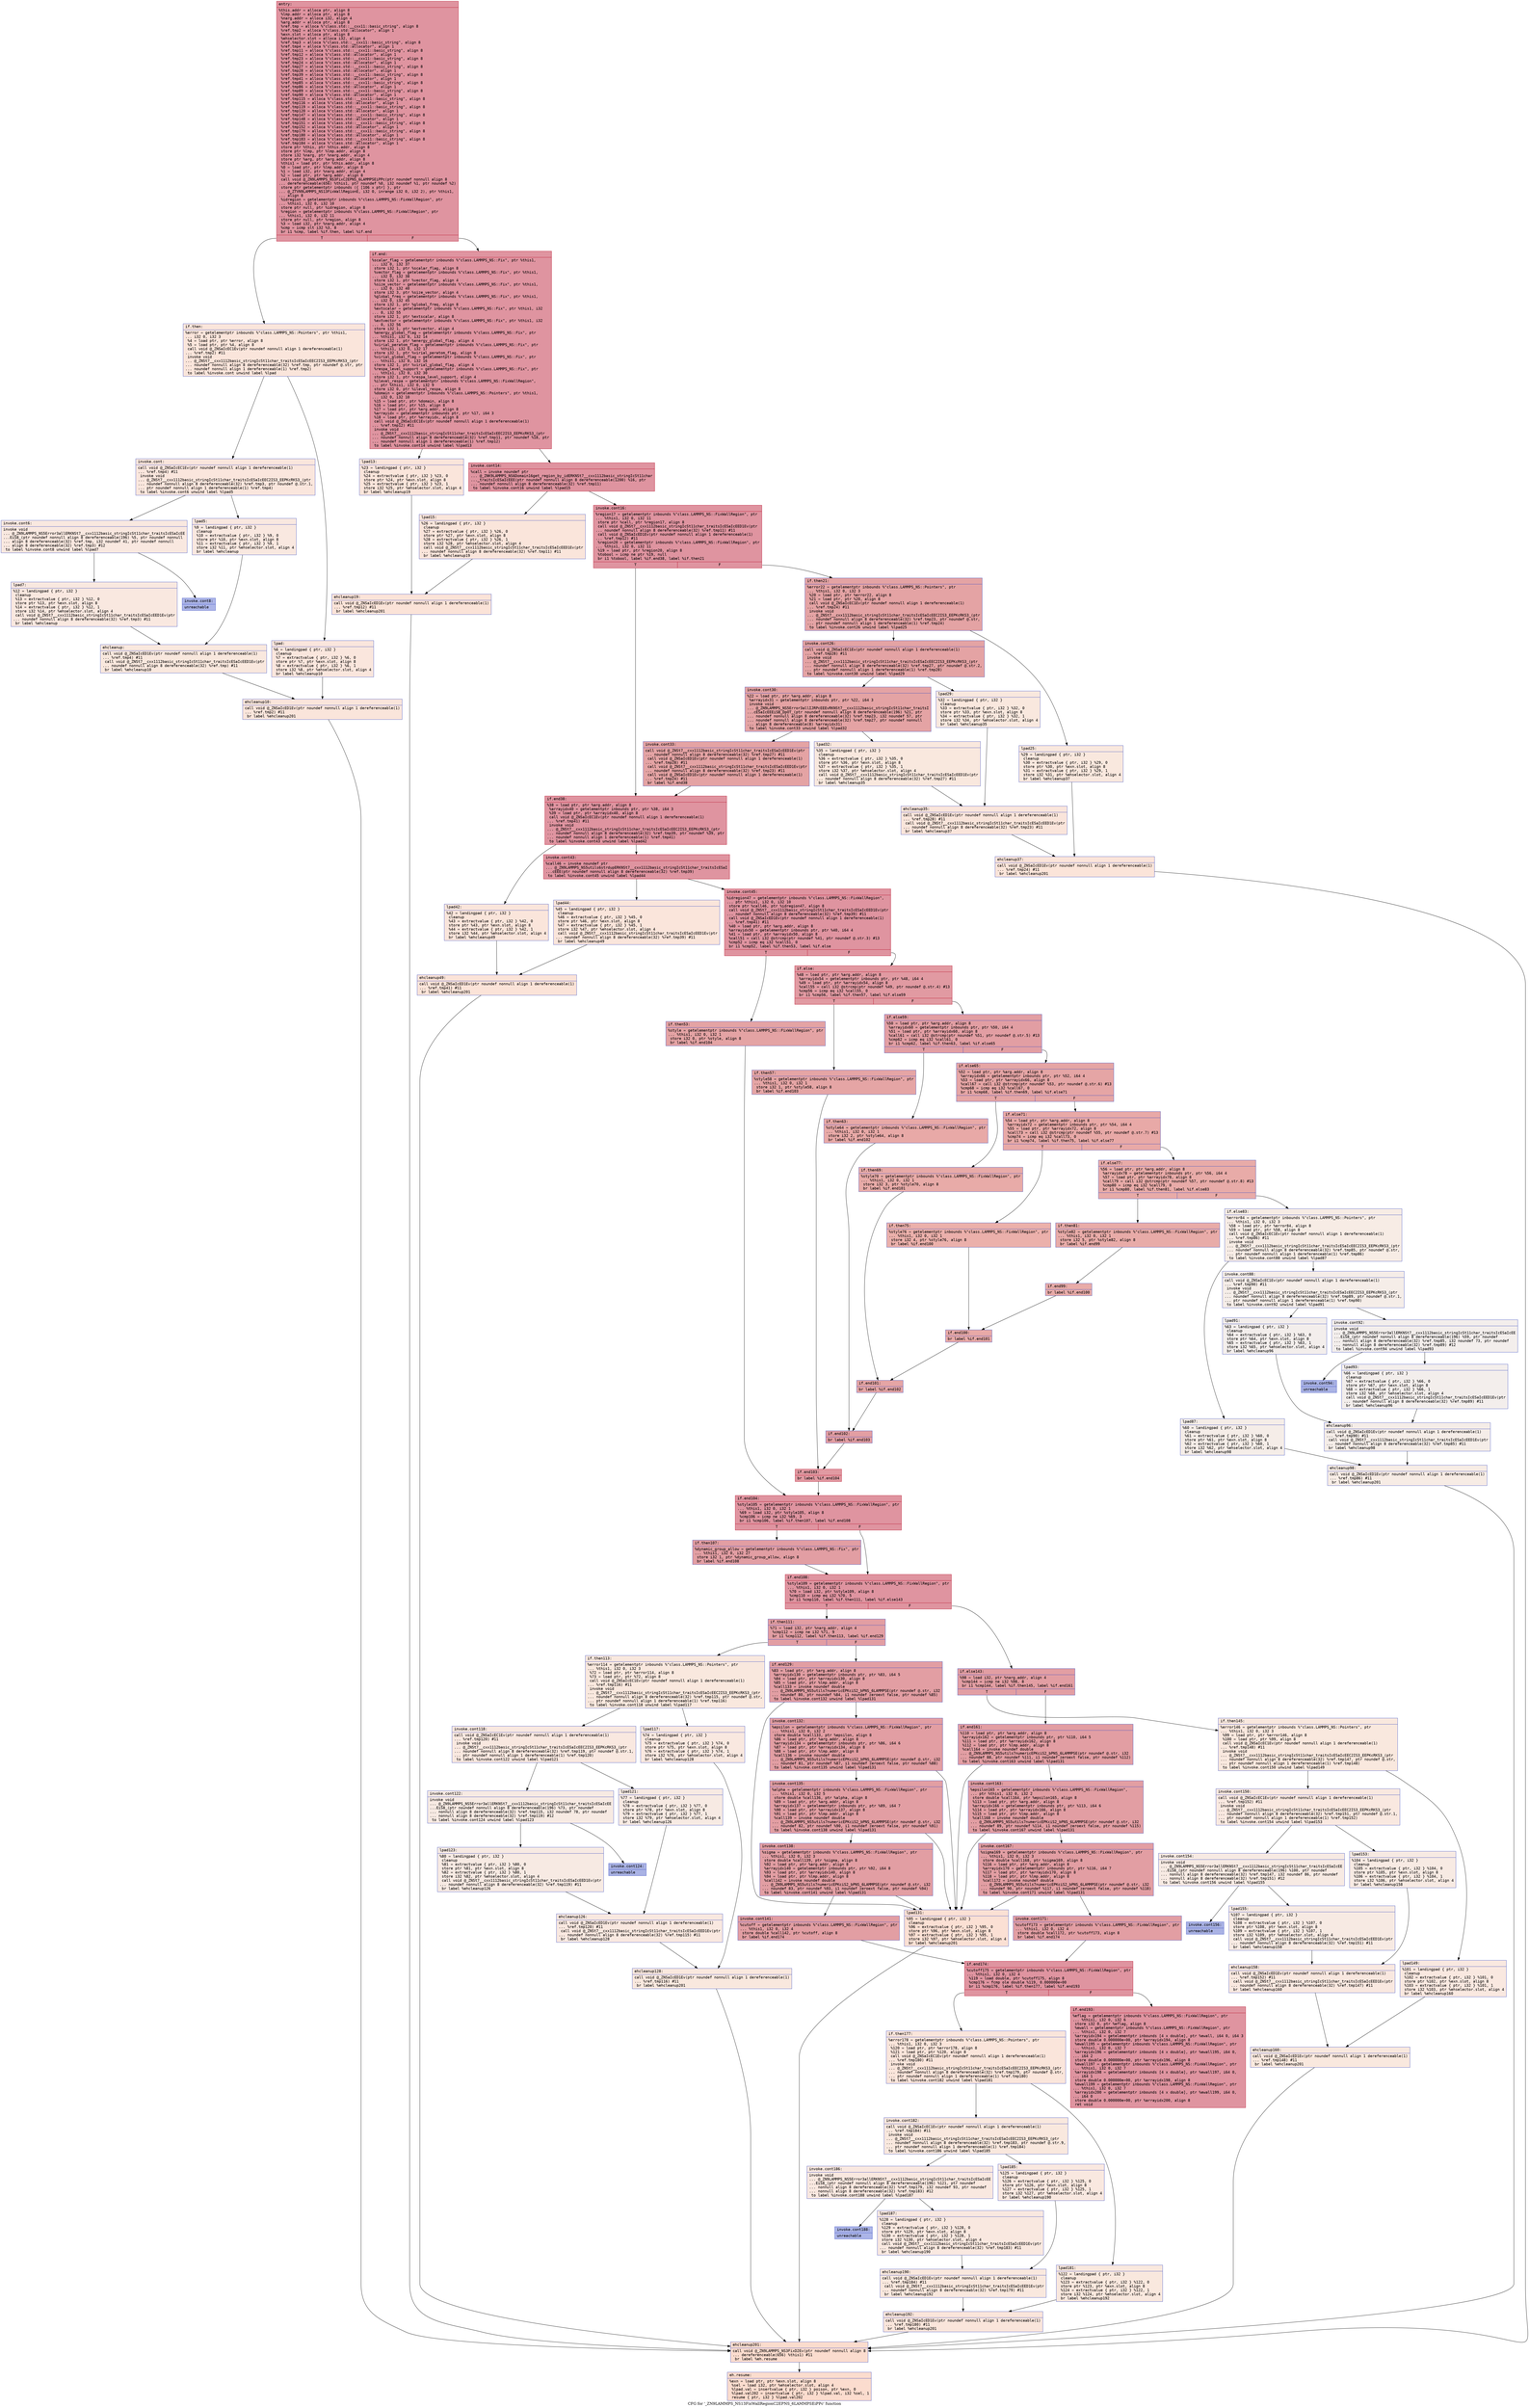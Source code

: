 digraph "CFG for '_ZN9LAMMPS_NS13FixWallRegionC2EPNS_6LAMMPSEiPPc' function" {
	label="CFG for '_ZN9LAMMPS_NS13FixWallRegionC2EPNS_6LAMMPSEiPPc' function";

	Node0x5591c76ad110 [shape=record,color="#b70d28ff", style=filled, fillcolor="#b70d2870" fontname="Courier",label="{entry:\l|  %this.addr = alloca ptr, align 8\l  %lmp.addr = alloca ptr, align 8\l  %narg.addr = alloca i32, align 4\l  %arg.addr = alloca ptr, align 8\l  %ref.tmp = alloca %\"class.std::__cxx11::basic_string\", align 8\l  %ref.tmp2 = alloca %\"class.std::allocator\", align 1\l  %exn.slot = alloca ptr, align 8\l  %ehselector.slot = alloca i32, align 4\l  %ref.tmp3 = alloca %\"class.std::__cxx11::basic_string\", align 8\l  %ref.tmp4 = alloca %\"class.std::allocator\", align 1\l  %ref.tmp11 = alloca %\"class.std::__cxx11::basic_string\", align 8\l  %ref.tmp12 = alloca %\"class.std::allocator\", align 1\l  %ref.tmp23 = alloca %\"class.std::__cxx11::basic_string\", align 8\l  %ref.tmp24 = alloca %\"class.std::allocator\", align 1\l  %ref.tmp27 = alloca %\"class.std::__cxx11::basic_string\", align 8\l  %ref.tmp28 = alloca %\"class.std::allocator\", align 1\l  %ref.tmp39 = alloca %\"class.std::__cxx11::basic_string\", align 8\l  %ref.tmp41 = alloca %\"class.std::allocator\", align 1\l  %ref.tmp85 = alloca %\"class.std::__cxx11::basic_string\", align 8\l  %ref.tmp86 = alloca %\"class.std::allocator\", align 1\l  %ref.tmp89 = alloca %\"class.std::__cxx11::basic_string\", align 8\l  %ref.tmp90 = alloca %\"class.std::allocator\", align 1\l  %ref.tmp115 = alloca %\"class.std::__cxx11::basic_string\", align 8\l  %ref.tmp116 = alloca %\"class.std::allocator\", align 1\l  %ref.tmp119 = alloca %\"class.std::__cxx11::basic_string\", align 8\l  %ref.tmp120 = alloca %\"class.std::allocator\", align 1\l  %ref.tmp147 = alloca %\"class.std::__cxx11::basic_string\", align 8\l  %ref.tmp148 = alloca %\"class.std::allocator\", align 1\l  %ref.tmp151 = alloca %\"class.std::__cxx11::basic_string\", align 8\l  %ref.tmp152 = alloca %\"class.std::allocator\", align 1\l  %ref.tmp179 = alloca %\"class.std::__cxx11::basic_string\", align 8\l  %ref.tmp180 = alloca %\"class.std::allocator\", align 1\l  %ref.tmp183 = alloca %\"class.std::__cxx11::basic_string\", align 8\l  %ref.tmp184 = alloca %\"class.std::allocator\", align 1\l  store ptr %this, ptr %this.addr, align 8\l  store ptr %lmp, ptr %lmp.addr, align 8\l  store i32 %narg, ptr %narg.addr, align 4\l  store ptr %arg, ptr %arg.addr, align 8\l  %this1 = load ptr, ptr %this.addr, align 8\l  %0 = load ptr, ptr %lmp.addr, align 8\l  %1 = load i32, ptr %narg.addr, align 4\l  %2 = load ptr, ptr %arg.addr, align 8\l  call void @_ZN9LAMMPS_NS3FixC2EPNS_6LAMMPSEiPPc(ptr noundef nonnull align 8\l... dereferenceable(656) %this1, ptr noundef %0, i32 noundef %1, ptr noundef %2)\l  store ptr getelementptr inbounds (\{ [106 x ptr] \}, ptr\l... @_ZTVN9LAMMPS_NS13FixWallRegionE, i32 0, inrange i32 0, i32 2), ptr %this1,\l... align 8\l  %idregion = getelementptr inbounds %\"class.LAMMPS_NS::FixWallRegion\", ptr\l... %this1, i32 0, i32 10\l  store ptr null, ptr %idregion, align 8\l  %region = getelementptr inbounds %\"class.LAMMPS_NS::FixWallRegion\", ptr\l... %this1, i32 0, i32 11\l  store ptr null, ptr %region, align 8\l  %3 = load i32, ptr %narg.addr, align 4\l  %cmp = icmp slt i32 %3, 8\l  br i1 %cmp, label %if.then, label %if.end\l|{<s0>T|<s1>F}}"];
	Node0x5591c76ad110:s0 -> Node0x5591c76b08d0[tooltip="entry -> if.then\nProbability 0.00%" ];
	Node0x5591c76ad110:s1 -> Node0x5591c76b09a0[tooltip="entry -> if.end\nProbability 100.00%" ];
	Node0x5591c76b08d0 [shape=record,color="#3d50c3ff", style=filled, fillcolor="#f4c5ad70" fontname="Courier",label="{if.then:\l|  %error = getelementptr inbounds %\"class.LAMMPS_NS::Pointers\", ptr %this1,\l... i32 0, i32 3\l  %4 = load ptr, ptr %error, align 8\l  %5 = load ptr, ptr %4, align 8\l  call void @_ZNSaIcEC1Ev(ptr noundef nonnull align 1 dereferenceable(1)\l... %ref.tmp2) #11\l  invoke void\l... @_ZNSt7__cxx1112basic_stringIcSt11char_traitsIcESaIcEEC2IS3_EEPKcRKS3_(ptr\l... noundef nonnull align 8 dereferenceable(32) %ref.tmp, ptr noundef @.str, ptr\l... noundef nonnull align 1 dereferenceable(1) %ref.tmp2)\l          to label %invoke.cont unwind label %lpad\l}"];
	Node0x5591c76b08d0 -> Node0x5591c76b0ff0[tooltip="if.then -> invoke.cont\nProbability 50.00%" ];
	Node0x5591c76b08d0 -> Node0x5591c76b10d0[tooltip="if.then -> lpad\nProbability 50.00%" ];
	Node0x5591c76b0ff0 [shape=record,color="#3d50c3ff", style=filled, fillcolor="#f3c7b170" fontname="Courier",label="{invoke.cont:\l|  call void @_ZNSaIcEC1Ev(ptr noundef nonnull align 1 dereferenceable(1)\l... %ref.tmp4) #11\l  invoke void\l... @_ZNSt7__cxx1112basic_stringIcSt11char_traitsIcESaIcEEC2IS3_EEPKcRKS3_(ptr\l... noundef nonnull align 8 dereferenceable(32) %ref.tmp3, ptr noundef @.str.1,\l... ptr noundef nonnull align 1 dereferenceable(1) %ref.tmp4)\l          to label %invoke.cont6 unwind label %lpad5\l}"];
	Node0x5591c76b0ff0 -> Node0x5591c76b1460[tooltip="invoke.cont -> invoke.cont6\nProbability 50.00%" ];
	Node0x5591c76b0ff0 -> Node0x5591c76b1ad0[tooltip="invoke.cont -> lpad5\nProbability 50.00%" ];
	Node0x5591c76b1460 [shape=record,color="#3d50c3ff", style=filled, fillcolor="#f1ccb870" fontname="Courier",label="{invoke.cont6:\l|  invoke void\l... @_ZN9LAMMPS_NS5Error3allERKNSt7__cxx1112basic_stringIcSt11char_traitsIcESaIcEE\l...EiS8_(ptr noundef nonnull align 8 dereferenceable(196) %5, ptr noundef nonnull\l... align 8 dereferenceable(32) %ref.tmp, i32 noundef 41, ptr noundef nonnull\l... align 8 dereferenceable(32) %ref.tmp3) #12\l          to label %invoke.cont8 unwind label %lpad7\l}"];
	Node0x5591c76b1460 -> Node0x5591c76b1410[tooltip="invoke.cont6 -> invoke.cont8\nProbability 0.00%" ];
	Node0x5591c76b1460 -> Node0x5591c76b1d30[tooltip="invoke.cont6 -> lpad7\nProbability 100.00%" ];
	Node0x5591c76b1410 [shape=record,color="#3d50c3ff", style=filled, fillcolor="#4358cb70" fontname="Courier",label="{invoke.cont8:\l|  unreachable\l}"];
	Node0x5591c76b10d0 [shape=record,color="#3d50c3ff", style=filled, fillcolor="#f3c7b170" fontname="Courier",label="{lpad:\l|  %6 = landingpad \{ ptr, i32 \}\l          cleanup\l  %7 = extractvalue \{ ptr, i32 \} %6, 0\l  store ptr %7, ptr %exn.slot, align 8\l  %8 = extractvalue \{ ptr, i32 \} %6, 1\l  store i32 %8, ptr %ehselector.slot, align 4\l  br label %ehcleanup10\l}"];
	Node0x5591c76b10d0 -> Node0x5591c76b23d0[tooltip="lpad -> ehcleanup10\nProbability 100.00%" ];
	Node0x5591c76b1ad0 [shape=record,color="#3d50c3ff", style=filled, fillcolor="#f1ccb870" fontname="Courier",label="{lpad5:\l|  %9 = landingpad \{ ptr, i32 \}\l          cleanup\l  %10 = extractvalue \{ ptr, i32 \} %9, 0\l  store ptr %10, ptr %exn.slot, align 8\l  %11 = extractvalue \{ ptr, i32 \} %9, 1\l  store i32 %11, ptr %ehselector.slot, align 4\l  br label %ehcleanup\l}"];
	Node0x5591c76b1ad0 -> Node0x5591c76b2720[tooltip="lpad5 -> ehcleanup\nProbability 100.00%" ];
	Node0x5591c76b1d30 [shape=record,color="#3d50c3ff", style=filled, fillcolor="#f1ccb870" fontname="Courier",label="{lpad7:\l|  %12 = landingpad \{ ptr, i32 \}\l          cleanup\l  %13 = extractvalue \{ ptr, i32 \} %12, 0\l  store ptr %13, ptr %exn.slot, align 8\l  %14 = extractvalue \{ ptr, i32 \} %12, 1\l  store i32 %14, ptr %ehselector.slot, align 4\l  call void @_ZNSt7__cxx1112basic_stringIcSt11char_traitsIcESaIcEED1Ev(ptr\l... noundef nonnull align 8 dereferenceable(32) %ref.tmp3) #11\l  br label %ehcleanup\l}"];
	Node0x5591c76b1d30 -> Node0x5591c76b2720[tooltip="lpad7 -> ehcleanup\nProbability 100.00%" ];
	Node0x5591c76b2720 [shape=record,color="#3d50c3ff", style=filled, fillcolor="#f2cab570" fontname="Courier",label="{ehcleanup:\l|  call void @_ZNSaIcED1Ev(ptr noundef nonnull align 1 dereferenceable(1)\l... %ref.tmp4) #11\l  call void @_ZNSt7__cxx1112basic_stringIcSt11char_traitsIcESaIcEED1Ev(ptr\l... noundef nonnull align 8 dereferenceable(32) %ref.tmp) #11\l  br label %ehcleanup10\l}"];
	Node0x5591c76b2720 -> Node0x5591c76b23d0[tooltip="ehcleanup -> ehcleanup10\nProbability 100.00%" ];
	Node0x5591c76b23d0 [shape=record,color="#3d50c3ff", style=filled, fillcolor="#f4c5ad70" fontname="Courier",label="{ehcleanup10:\l|  call void @_ZNSaIcED1Ev(ptr noundef nonnull align 1 dereferenceable(1)\l... %ref.tmp2) #11\l  br label %ehcleanup201\l}"];
	Node0x5591c76b23d0 -> Node0x5591c76b3180[tooltip="ehcleanup10 -> ehcleanup201\nProbability 100.00%" ];
	Node0x5591c76b09a0 [shape=record,color="#b70d28ff", style=filled, fillcolor="#b70d2870" fontname="Courier",label="{if.end:\l|  %scalar_flag = getelementptr inbounds %\"class.LAMMPS_NS::Fix\", ptr %this1,\l... i32 0, i32 37\l  store i32 1, ptr %scalar_flag, align 8\l  %vector_flag = getelementptr inbounds %\"class.LAMMPS_NS::Fix\", ptr %this1,\l... i32 0, i32 38\l  store i32 1, ptr %vector_flag, align 4\l  %size_vector = getelementptr inbounds %\"class.LAMMPS_NS::Fix\", ptr %this1,\l... i32 0, i32 40\l  store i32 3, ptr %size_vector, align 4\l  %global_freq = getelementptr inbounds %\"class.LAMMPS_NS::Fix\", ptr %this1,\l... i32 0, i32 45\l  store i32 1, ptr %global_freq, align 8\l  %extscalar = getelementptr inbounds %\"class.LAMMPS_NS::Fix\", ptr %this1, i32\l... 0, i32 55\l  store i32 1, ptr %extscalar, align 8\l  %extvector = getelementptr inbounds %\"class.LAMMPS_NS::Fix\", ptr %this1, i32\l... 0, i32 56\l  store i32 1, ptr %extvector, align 4\l  %energy_global_flag = getelementptr inbounds %\"class.LAMMPS_NS::Fix\", ptr\l... %this1, i32 0, i32 14\l  store i32 1, ptr %energy_global_flag, align 4\l  %virial_peratom_flag = getelementptr inbounds %\"class.LAMMPS_NS::Fix\", ptr\l... %this1, i32 0, i32 17\l  store i32 1, ptr %virial_peratom_flag, align 8\l  %virial_global_flag = getelementptr inbounds %\"class.LAMMPS_NS::Fix\", ptr\l... %this1, i32 0, i32 16\l  store i32 1, ptr %virial_global_flag, align 4\l  %respa_level_support = getelementptr inbounds %\"class.LAMMPS_NS::Fix\", ptr\l... %this1, i32 0, i32 30\l  store i32 1, ptr %respa_level_support, align 4\l  %ilevel_respa = getelementptr inbounds %\"class.LAMMPS_NS::FixWallRegion\",\l... ptr %this1, i32 0, i32 9\l  store i32 0, ptr %ilevel_respa, align 8\l  %domain = getelementptr inbounds %\"class.LAMMPS_NS::Pointers\", ptr %this1,\l... i32 0, i32 10\l  %15 = load ptr, ptr %domain, align 8\l  %16 = load ptr, ptr %15, align 8\l  %17 = load ptr, ptr %arg.addr, align 8\l  %arrayidx = getelementptr inbounds ptr, ptr %17, i64 3\l  %18 = load ptr, ptr %arrayidx, align 8\l  call void @_ZNSaIcEC1Ev(ptr noundef nonnull align 1 dereferenceable(1)\l... %ref.tmp12) #11\l  invoke void\l... @_ZNSt7__cxx1112basic_stringIcSt11char_traitsIcESaIcEEC2IS3_EEPKcRKS3_(ptr\l... noundef nonnull align 8 dereferenceable(32) %ref.tmp11, ptr noundef %18, ptr\l... noundef nonnull align 1 dereferenceable(1) %ref.tmp12)\l          to label %invoke.cont14 unwind label %lpad13\l}"];
	Node0x5591c76b09a0 -> Node0x5591c76ae1c0[tooltip="if.end -> invoke.cont14\nProbability 100.00%" ];
	Node0x5591c76b09a0 -> Node0x5591c76ae240[tooltip="if.end -> lpad13\nProbability 0.00%" ];
	Node0x5591c76ae1c0 [shape=record,color="#b70d28ff", style=filled, fillcolor="#b70d2870" fontname="Courier",label="{invoke.cont14:\l|  %call = invoke noundef ptr\l... @_ZNK9LAMMPS_NS6Domain16get_region_by_idERKNSt7__cxx1112basic_stringIcSt11char\l..._traitsIcESaIcEEE(ptr noundef nonnull align 8 dereferenceable(1200) %16, ptr\l... noundef nonnull align 8 dereferenceable(32) %ref.tmp11)\l          to label %invoke.cont16 unwind label %lpad15\l}"];
	Node0x5591c76ae1c0 -> Node0x5591c76ae170[tooltip="invoke.cont14 -> invoke.cont16\nProbability 100.00%" ];
	Node0x5591c76ae1c0 -> Node0x5591c76ae480[tooltip="invoke.cont14 -> lpad15\nProbability 0.00%" ];
	Node0x5591c76ae170 [shape=record,color="#b70d28ff", style=filled, fillcolor="#b70d2870" fontname="Courier",label="{invoke.cont16:\l|  %region17 = getelementptr inbounds %\"class.LAMMPS_NS::FixWallRegion\", ptr\l... %this1, i32 0, i32 11\l  store ptr %call, ptr %region17, align 8\l  call void @_ZNSt7__cxx1112basic_stringIcSt11char_traitsIcESaIcEED1Ev(ptr\l... noundef nonnull align 8 dereferenceable(32) %ref.tmp11) #11\l  call void @_ZNSaIcED1Ev(ptr noundef nonnull align 1 dereferenceable(1)\l... %ref.tmp12) #11\l  %region20 = getelementptr inbounds %\"class.LAMMPS_NS::FixWallRegion\", ptr\l... %this1, i32 0, i32 11\l  %19 = load ptr, ptr %region20, align 8\l  %tobool = icmp ne ptr %19, null\l  br i1 %tobool, label %if.end38, label %if.then21\l|{<s0>T|<s1>F}}"];
	Node0x5591c76ae170:s0 -> Node0x5591c76b5ea0[tooltip="invoke.cont16 -> if.end38\nProbability 62.50%" ];
	Node0x5591c76ae170:s1 -> Node0x5591c76b5f20[tooltip="invoke.cont16 -> if.then21\nProbability 37.50%" ];
	Node0x5591c76b5f20 [shape=record,color="#3d50c3ff", style=filled, fillcolor="#c32e3170" fontname="Courier",label="{if.then21:\l|  %error22 = getelementptr inbounds %\"class.LAMMPS_NS::Pointers\", ptr\l... %this1, i32 0, i32 3\l  %20 = load ptr, ptr %error22, align 8\l  %21 = load ptr, ptr %20, align 8\l  call void @_ZNSaIcEC1Ev(ptr noundef nonnull align 1 dereferenceable(1)\l... %ref.tmp24) #11\l  invoke void\l... @_ZNSt7__cxx1112basic_stringIcSt11char_traitsIcESaIcEEC2IS3_EEPKcRKS3_(ptr\l... noundef nonnull align 8 dereferenceable(32) %ref.tmp23, ptr noundef @.str,\l... ptr noundef nonnull align 1 dereferenceable(1) %ref.tmp24)\l          to label %invoke.cont26 unwind label %lpad25\l}"];
	Node0x5591c76b5f20 -> Node0x5591c76b6410[tooltip="if.then21 -> invoke.cont26\nProbability 100.00%" ];
	Node0x5591c76b5f20 -> Node0x5591c76b6490[tooltip="if.then21 -> lpad25\nProbability 0.00%" ];
	Node0x5591c76b6410 [shape=record,color="#3d50c3ff", style=filled, fillcolor="#c32e3170" fontname="Courier",label="{invoke.cont26:\l|  call void @_ZNSaIcEC1Ev(ptr noundef nonnull align 1 dereferenceable(1)\l... %ref.tmp28) #11\l  invoke void\l... @_ZNSt7__cxx1112basic_stringIcSt11char_traitsIcESaIcEEC2IS3_EEPKcRKS3_(ptr\l... noundef nonnull align 8 dereferenceable(32) %ref.tmp27, ptr noundef @.str.2,\l... ptr noundef nonnull align 1 dereferenceable(1) %ref.tmp28)\l          to label %invoke.cont30 unwind label %lpad29\l}"];
	Node0x5591c76b6410 -> Node0x5591c76b66f0[tooltip="invoke.cont26 -> invoke.cont30\nProbability 100.00%" ];
	Node0x5591c76b6410 -> Node0x5591c76b6740[tooltip="invoke.cont26 -> lpad29\nProbability 0.00%" ];
	Node0x5591c76b66f0 [shape=record,color="#3d50c3ff", style=filled, fillcolor="#c32e3170" fontname="Courier",label="{invoke.cont30:\l|  %22 = load ptr, ptr %arg.addr, align 8\l  %arrayidx31 = getelementptr inbounds ptr, ptr %22, i64 3\l  invoke void\l... @_ZN9LAMMPS_NS5Error3allIJRPcEEEvRKNSt7__cxx1112basic_stringIcSt11char_traitsI\l...cESaIcEEEiSB_DpOT_(ptr noundef nonnull align 8 dereferenceable(196) %21, ptr\l... noundef nonnull align 8 dereferenceable(32) %ref.tmp23, i32 noundef 57, ptr\l... noundef nonnull align 8 dereferenceable(32) %ref.tmp27, ptr noundef nonnull\l... align 8 dereferenceable(8) %arrayidx31)\l          to label %invoke.cont33 unwind label %lpad32\l}"];
	Node0x5591c76b66f0 -> Node0x5591c76b66a0[tooltip="invoke.cont30 -> invoke.cont33\nProbability 100.00%" ];
	Node0x5591c76b66f0 -> Node0x5591c76b6bb0[tooltip="invoke.cont30 -> lpad32\nProbability 0.00%" ];
	Node0x5591c76b66a0 [shape=record,color="#3d50c3ff", style=filled, fillcolor="#c32e3170" fontname="Courier",label="{invoke.cont33:\l|  call void @_ZNSt7__cxx1112basic_stringIcSt11char_traitsIcESaIcEED1Ev(ptr\l... noundef nonnull align 8 dereferenceable(32) %ref.tmp27) #11\l  call void @_ZNSaIcED1Ev(ptr noundef nonnull align 1 dereferenceable(1)\l... %ref.tmp28) #11\l  call void @_ZNSt7__cxx1112basic_stringIcSt11char_traitsIcESaIcEED1Ev(ptr\l... noundef nonnull align 8 dereferenceable(32) %ref.tmp23) #11\l  call void @_ZNSaIcED1Ev(ptr noundef nonnull align 1 dereferenceable(1)\l... %ref.tmp24) #11\l  br label %if.end38\l}"];
	Node0x5591c76b66a0 -> Node0x5591c76b5ea0[tooltip="invoke.cont33 -> if.end38\nProbability 100.00%" ];
	Node0x5591c76ae240 [shape=record,color="#3d50c3ff", style=filled, fillcolor="#f4c5ad70" fontname="Courier",label="{lpad13:\l|  %23 = landingpad \{ ptr, i32 \}\l          cleanup\l  %24 = extractvalue \{ ptr, i32 \} %23, 0\l  store ptr %24, ptr %exn.slot, align 8\l  %25 = extractvalue \{ ptr, i32 \} %23, 1\l  store i32 %25, ptr %ehselector.slot, align 4\l  br label %ehcleanup19\l}"];
	Node0x5591c76ae240 -> Node0x5591c76b7630[tooltip="lpad13 -> ehcleanup19\nProbability 100.00%" ];
	Node0x5591c76ae480 [shape=record,color="#3d50c3ff", style=filled, fillcolor="#f4c5ad70" fontname="Courier",label="{lpad15:\l|  %26 = landingpad \{ ptr, i32 \}\l          cleanup\l  %27 = extractvalue \{ ptr, i32 \} %26, 0\l  store ptr %27, ptr %exn.slot, align 8\l  %28 = extractvalue \{ ptr, i32 \} %26, 1\l  store i32 %28, ptr %ehselector.slot, align 4\l  call void @_ZNSt7__cxx1112basic_stringIcSt11char_traitsIcESaIcEED1Ev(ptr\l... noundef nonnull align 8 dereferenceable(32) %ref.tmp11) #11\l  br label %ehcleanup19\l}"];
	Node0x5591c76ae480 -> Node0x5591c76b7630[tooltip="lpad15 -> ehcleanup19\nProbability 100.00%" ];
	Node0x5591c76b7630 [shape=record,color="#3d50c3ff", style=filled, fillcolor="#f6bfa670" fontname="Courier",label="{ehcleanup19:\l|  call void @_ZNSaIcED1Ev(ptr noundef nonnull align 1 dereferenceable(1)\l... %ref.tmp12) #11\l  br label %ehcleanup201\l}"];
	Node0x5591c76b7630 -> Node0x5591c76b3180[tooltip="ehcleanup19 -> ehcleanup201\nProbability 100.00%" ];
	Node0x5591c76b6490 [shape=record,color="#3d50c3ff", style=filled, fillcolor="#f2cab570" fontname="Courier",label="{lpad25:\l|  %29 = landingpad \{ ptr, i32 \}\l          cleanup\l  %30 = extractvalue \{ ptr, i32 \} %29, 0\l  store ptr %30, ptr %exn.slot, align 8\l  %31 = extractvalue \{ ptr, i32 \} %29, 1\l  store i32 %31, ptr %ehselector.slot, align 4\l  br label %ehcleanup37\l}"];
	Node0x5591c76b6490 -> Node0x5591c76b7f20[tooltip="lpad25 -> ehcleanup37\nProbability 100.00%" ];
	Node0x5591c76b6740 [shape=record,color="#3d50c3ff", style=filled, fillcolor="#f2cab570" fontname="Courier",label="{lpad29:\l|  %32 = landingpad \{ ptr, i32 \}\l          cleanup\l  %33 = extractvalue \{ ptr, i32 \} %32, 0\l  store ptr %33, ptr %exn.slot, align 8\l  %34 = extractvalue \{ ptr, i32 \} %32, 1\l  store i32 %34, ptr %ehselector.slot, align 4\l  br label %ehcleanup35\l}"];
	Node0x5591c76b6740 -> Node0x5591c76b8290[tooltip="lpad29 -> ehcleanup35\nProbability 100.00%" ];
	Node0x5591c76b6bb0 [shape=record,color="#3d50c3ff", style=filled, fillcolor="#f2cab570" fontname="Courier",label="{lpad32:\l|  %35 = landingpad \{ ptr, i32 \}\l          cleanup\l  %36 = extractvalue \{ ptr, i32 \} %35, 0\l  store ptr %36, ptr %exn.slot, align 8\l  %37 = extractvalue \{ ptr, i32 \} %35, 1\l  store i32 %37, ptr %ehselector.slot, align 4\l  call void @_ZNSt7__cxx1112basic_stringIcSt11char_traitsIcESaIcEED1Ev(ptr\l... noundef nonnull align 8 dereferenceable(32) %ref.tmp27) #11\l  br label %ehcleanup35\l}"];
	Node0x5591c76b6bb0 -> Node0x5591c76b8290[tooltip="lpad32 -> ehcleanup35\nProbability 100.00%" ];
	Node0x5591c76b8290 [shape=record,color="#3d50c3ff", style=filled, fillcolor="#f4c5ad70" fontname="Courier",label="{ehcleanup35:\l|  call void @_ZNSaIcED1Ev(ptr noundef nonnull align 1 dereferenceable(1)\l... %ref.tmp28) #11\l  call void @_ZNSt7__cxx1112basic_stringIcSt11char_traitsIcESaIcEED1Ev(ptr\l... noundef nonnull align 8 dereferenceable(32) %ref.tmp23) #11\l  br label %ehcleanup37\l}"];
	Node0x5591c76b8290 -> Node0x5591c76b7f20[tooltip="ehcleanup35 -> ehcleanup37\nProbability 100.00%" ];
	Node0x5591c76b7f20 [shape=record,color="#3d50c3ff", style=filled, fillcolor="#f5c1a970" fontname="Courier",label="{ehcleanup37:\l|  call void @_ZNSaIcED1Ev(ptr noundef nonnull align 1 dereferenceable(1)\l... %ref.tmp24) #11\l  br label %ehcleanup201\l}"];
	Node0x5591c76b7f20 -> Node0x5591c76b3180[tooltip="ehcleanup37 -> ehcleanup201\nProbability 100.00%" ];
	Node0x5591c76b5ea0 [shape=record,color="#b70d28ff", style=filled, fillcolor="#b70d2870" fontname="Courier",label="{if.end38:\l|  %38 = load ptr, ptr %arg.addr, align 8\l  %arrayidx40 = getelementptr inbounds ptr, ptr %38, i64 3\l  %39 = load ptr, ptr %arrayidx40, align 8\l  call void @_ZNSaIcEC1Ev(ptr noundef nonnull align 1 dereferenceable(1)\l... %ref.tmp41) #11\l  invoke void\l... @_ZNSt7__cxx1112basic_stringIcSt11char_traitsIcESaIcEEC2IS3_EEPKcRKS3_(ptr\l... noundef nonnull align 8 dereferenceable(32) %ref.tmp39, ptr noundef %39, ptr\l... noundef nonnull align 1 dereferenceable(1) %ref.tmp41)\l          to label %invoke.cont43 unwind label %lpad42\l}"];
	Node0x5591c76b5ea0 -> Node0x5591c76b8f10[tooltip="if.end38 -> invoke.cont43\nProbability 100.00%" ];
	Node0x5591c76b5ea0 -> Node0x5591c76b8f90[tooltip="if.end38 -> lpad42\nProbability 0.00%" ];
	Node0x5591c76b8f10 [shape=record,color="#b70d28ff", style=filled, fillcolor="#b70d2870" fontname="Courier",label="{invoke.cont43:\l|  %call46 = invoke noundef ptr\l... @_ZN9LAMMPS_NS5utils6strdupERKNSt7__cxx1112basic_stringIcSt11char_traitsIcESaI\l...cEEE(ptr noundef nonnull align 8 dereferenceable(32) %ref.tmp39)\l          to label %invoke.cont45 unwind label %lpad44\l}"];
	Node0x5591c76b8f10 -> Node0x5591c76b8ec0[tooltip="invoke.cont43 -> invoke.cont45\nProbability 100.00%" ];
	Node0x5591c76b8f10 -> Node0x5591c76b91c0[tooltip="invoke.cont43 -> lpad44\nProbability 0.00%" ];
	Node0x5591c76b8ec0 [shape=record,color="#b70d28ff", style=filled, fillcolor="#b70d2870" fontname="Courier",label="{invoke.cont45:\l|  %idregion47 = getelementptr inbounds %\"class.LAMMPS_NS::FixWallRegion\",\l... ptr %this1, i32 0, i32 10\l  store ptr %call46, ptr %idregion47, align 8\l  call void @_ZNSt7__cxx1112basic_stringIcSt11char_traitsIcESaIcEED1Ev(ptr\l... noundef nonnull align 8 dereferenceable(32) %ref.tmp39) #11\l  call void @_ZNSaIcED1Ev(ptr noundef nonnull align 1 dereferenceable(1)\l... %ref.tmp41) #11\l  %40 = load ptr, ptr %arg.addr, align 8\l  %arrayidx50 = getelementptr inbounds ptr, ptr %40, i64 4\l  %41 = load ptr, ptr %arrayidx50, align 8\l  %call51 = call i32 @strcmp(ptr noundef %41, ptr noundef @.str.3) #13\l  %cmp52 = icmp eq i32 %call51, 0\l  br i1 %cmp52, label %if.then53, label %if.else\l|{<s0>T|<s1>F}}"];
	Node0x5591c76b8ec0:s0 -> Node0x5591c76b1790[tooltip="invoke.cont45 -> if.then53\nProbability 37.50%" ];
	Node0x5591c76b8ec0:s1 -> Node0x5591c76b1810[tooltip="invoke.cont45 -> if.else\nProbability 62.50%" ];
	Node0x5591c76b1790 [shape=record,color="#3d50c3ff", style=filled, fillcolor="#c32e3170" fontname="Courier",label="{if.then53:\l|  %style = getelementptr inbounds %\"class.LAMMPS_NS::FixWallRegion\", ptr\l... %this1, i32 0, i32 1\l  store i32 0, ptr %style, align 8\l  br label %if.end104\l}"];
	Node0x5591c76b1790 -> Node0x5591c76b1a70[tooltip="if.then53 -> if.end104\nProbability 100.00%" ];
	Node0x5591c76b8f90 [shape=record,color="#3d50c3ff", style=filled, fillcolor="#f4c5ad70" fontname="Courier",label="{lpad42:\l|  %42 = landingpad \{ ptr, i32 \}\l          cleanup\l  %43 = extractvalue \{ ptr, i32 \} %42, 0\l  store ptr %43, ptr %exn.slot, align 8\l  %44 = extractvalue \{ ptr, i32 \} %42, 1\l  store i32 %44, ptr %ehselector.slot, align 4\l  br label %ehcleanup49\l}"];
	Node0x5591c76b8f90 -> Node0x5591c76ba960[tooltip="lpad42 -> ehcleanup49\nProbability 100.00%" ];
	Node0x5591c76b91c0 [shape=record,color="#3d50c3ff", style=filled, fillcolor="#f4c5ad70" fontname="Courier",label="{lpad44:\l|  %45 = landingpad \{ ptr, i32 \}\l          cleanup\l  %46 = extractvalue \{ ptr, i32 \} %45, 0\l  store ptr %46, ptr %exn.slot, align 8\l  %47 = extractvalue \{ ptr, i32 \} %45, 1\l  store i32 %47, ptr %ehselector.slot, align 4\l  call void @_ZNSt7__cxx1112basic_stringIcSt11char_traitsIcESaIcEED1Ev(ptr\l... noundef nonnull align 8 dereferenceable(32) %ref.tmp39) #11\l  br label %ehcleanup49\l}"];
	Node0x5591c76b91c0 -> Node0x5591c76ba960[tooltip="lpad44 -> ehcleanup49\nProbability 100.00%" ];
	Node0x5591c76ba960 [shape=record,color="#3d50c3ff", style=filled, fillcolor="#f6bfa670" fontname="Courier",label="{ehcleanup49:\l|  call void @_ZNSaIcED1Ev(ptr noundef nonnull align 1 dereferenceable(1)\l... %ref.tmp41) #11\l  br label %ehcleanup201\l}"];
	Node0x5591c76ba960 -> Node0x5591c76b3180[tooltip="ehcleanup49 -> ehcleanup201\nProbability 100.00%" ];
	Node0x5591c76b1810 [shape=record,color="#b70d28ff", style=filled, fillcolor="#bb1b2c70" fontname="Courier",label="{if.else:\l|  %48 = load ptr, ptr %arg.addr, align 8\l  %arrayidx54 = getelementptr inbounds ptr, ptr %48, i64 4\l  %49 = load ptr, ptr %arrayidx54, align 8\l  %call55 = call i32 @strcmp(ptr noundef %49, ptr noundef @.str.4) #13\l  %cmp56 = icmp eq i32 %call55, 0\l  br i1 %cmp56, label %if.then57, label %if.else59\l|{<s0>T|<s1>F}}"];
	Node0x5591c76b1810:s0 -> Node0x5591c76bbbe0[tooltip="if.else -> if.then57\nProbability 37.50%" ];
	Node0x5591c76b1810:s1 -> Node0x5591c76bbc60[tooltip="if.else -> if.else59\nProbability 62.50%" ];
	Node0x5591c76bbbe0 [shape=record,color="#3d50c3ff", style=filled, fillcolor="#c5333470" fontname="Courier",label="{if.then57:\l|  %style58 = getelementptr inbounds %\"class.LAMMPS_NS::FixWallRegion\", ptr\l... %this1, i32 0, i32 1\l  store i32 1, ptr %style58, align 8\l  br label %if.end103\l}"];
	Node0x5591c76bbbe0 -> Node0x5591c76bbf10[tooltip="if.then57 -> if.end103\nProbability 100.00%" ];
	Node0x5591c76bbc60 [shape=record,color="#3d50c3ff", style=filled, fillcolor="#be242e70" fontname="Courier",label="{if.else59:\l|  %50 = load ptr, ptr %arg.addr, align 8\l  %arrayidx60 = getelementptr inbounds ptr, ptr %50, i64 4\l  %51 = load ptr, ptr %arrayidx60, align 8\l  %call61 = call i32 @strcmp(ptr noundef %51, ptr noundef @.str.5) #13\l  %cmp62 = icmp eq i32 %call61, 0\l  br i1 %cmp62, label %if.then63, label %if.else65\l|{<s0>T|<s1>F}}"];
	Node0x5591c76bbc60:s0 -> Node0x5591c76bc3d0[tooltip="if.else59 -> if.then63\nProbability 37.50%" ];
	Node0x5591c76bbc60:s1 -> Node0x5591c76bc450[tooltip="if.else59 -> if.else65\nProbability 62.50%" ];
	Node0x5591c76bc3d0 [shape=record,color="#3d50c3ff", style=filled, fillcolor="#ca3b3770" fontname="Courier",label="{if.then63:\l|  %style64 = getelementptr inbounds %\"class.LAMMPS_NS::FixWallRegion\", ptr\l... %this1, i32 0, i32 1\l  store i32 2, ptr %style64, align 8\l  br label %if.end102\l}"];
	Node0x5591c76bc3d0 -> Node0x5591c76bc760[tooltip="if.then63 -> if.end102\nProbability 100.00%" ];
	Node0x5591c76bc450 [shape=record,color="#3d50c3ff", style=filled, fillcolor="#c5333470" fontname="Courier",label="{if.else65:\l|  %52 = load ptr, ptr %arg.addr, align 8\l  %arrayidx66 = getelementptr inbounds ptr, ptr %52, i64 4\l  %53 = load ptr, ptr %arrayidx66, align 8\l  %call67 = call i32 @strcmp(ptr noundef %53, ptr noundef @.str.6) #13\l  %cmp68 = icmp eq i32 %call67, 0\l  br i1 %cmp68, label %if.then69, label %if.else71\l|{<s0>T|<s1>F}}"];
	Node0x5591c76bc450:s0 -> Node0x5591c76bcc20[tooltip="if.else65 -> if.then69\nProbability 37.50%" ];
	Node0x5591c76bc450:s1 -> Node0x5591c76bcca0[tooltip="if.else65 -> if.else71\nProbability 62.50%" ];
	Node0x5591c76bcc20 [shape=record,color="#3d50c3ff", style=filled, fillcolor="#cc403a70" fontname="Courier",label="{if.then69:\l|  %style70 = getelementptr inbounds %\"class.LAMMPS_NS::FixWallRegion\", ptr\l... %this1, i32 0, i32 1\l  store i32 3, ptr %style70, align 8\l  br label %if.end101\l}"];
	Node0x5591c76bcc20 -> Node0x5591c76bcfb0[tooltip="if.then69 -> if.end101\nProbability 100.00%" ];
	Node0x5591c76bcca0 [shape=record,color="#3d50c3ff", style=filled, fillcolor="#ca3b3770" fontname="Courier",label="{if.else71:\l|  %54 = load ptr, ptr %arg.addr, align 8\l  %arrayidx72 = getelementptr inbounds ptr, ptr %54, i64 4\l  %55 = load ptr, ptr %arrayidx72, align 8\l  %call73 = call i32 @strcmp(ptr noundef %55, ptr noundef @.str.7) #13\l  %cmp74 = icmp eq i32 %call73, 0\l  br i1 %cmp74, label %if.then75, label %if.else77\l|{<s0>T|<s1>F}}"];
	Node0x5591c76bcca0:s0 -> Node0x5591c76bd470[tooltip="if.else71 -> if.then75\nProbability 37.50%" ];
	Node0x5591c76bcca0:s1 -> Node0x5591c76bd4f0[tooltip="if.else71 -> if.else77\nProbability 62.50%" ];
	Node0x5591c76bd470 [shape=record,color="#3d50c3ff", style=filled, fillcolor="#d24b4070" fontname="Courier",label="{if.then75:\l|  %style76 = getelementptr inbounds %\"class.LAMMPS_NS::FixWallRegion\", ptr\l... %this1, i32 0, i32 1\l  store i32 4, ptr %style76, align 8\l  br label %if.end100\l}"];
	Node0x5591c76bd470 -> Node0x5591c76bd830[tooltip="if.then75 -> if.end100\nProbability 100.00%" ];
	Node0x5591c76bd4f0 [shape=record,color="#3d50c3ff", style=filled, fillcolor="#cc403a70" fontname="Courier",label="{if.else77:\l|  %56 = load ptr, ptr %arg.addr, align 8\l  %arrayidx78 = getelementptr inbounds ptr, ptr %56, i64 4\l  %57 = load ptr, ptr %arrayidx78, align 8\l  %call79 = call i32 @strcmp(ptr noundef %57, ptr noundef @.str.8) #13\l  %cmp80 = icmp eq i32 %call79, 0\l  br i1 %cmp80, label %if.then81, label %if.else83\l|{<s0>T|<s1>F}}"];
	Node0x5591c76bd4f0:s0 -> Node0x5591c76bdcf0[tooltip="if.else77 -> if.then81\nProbability 100.00%" ];
	Node0x5591c76bd4f0:s1 -> Node0x5591c76bdd70[tooltip="if.else77 -> if.else83\nProbability 0.00%" ];
	Node0x5591c76bdcf0 [shape=record,color="#3d50c3ff", style=filled, fillcolor="#cc403a70" fontname="Courier",label="{if.then81:\l|  %style82 = getelementptr inbounds %\"class.LAMMPS_NS::FixWallRegion\", ptr\l... %this1, i32 0, i32 1\l  store i32 5, ptr %style82, align 8\l  br label %if.end99\l}"];
	Node0x5591c76bdcf0 -> Node0x5591c76be0b0[tooltip="if.then81 -> if.end99\nProbability 100.00%" ];
	Node0x5591c76bdd70 [shape=record,color="#3d50c3ff", style=filled, fillcolor="#ecd3c570" fontname="Courier",label="{if.else83:\l|  %error84 = getelementptr inbounds %\"class.LAMMPS_NS::Pointers\", ptr\l... %this1, i32 0, i32 3\l  %58 = load ptr, ptr %error84, align 8\l  %59 = load ptr, ptr %58, align 8\l  call void @_ZNSaIcEC1Ev(ptr noundef nonnull align 1 dereferenceable(1)\l... %ref.tmp86) #11\l  invoke void\l... @_ZNSt7__cxx1112basic_stringIcSt11char_traitsIcESaIcEEC2IS3_EEPKcRKS3_(ptr\l... noundef nonnull align 8 dereferenceable(32) %ref.tmp85, ptr noundef @.str,\l... ptr noundef nonnull align 1 dereferenceable(1) %ref.tmp86)\l          to label %invoke.cont88 unwind label %lpad87\l}"];
	Node0x5591c76bdd70 -> Node0x5591c76be500[tooltip="if.else83 -> invoke.cont88\nProbability 50.00%" ];
	Node0x5591c76bdd70 -> Node0x5591c76be580[tooltip="if.else83 -> lpad87\nProbability 50.00%" ];
	Node0x5591c76be500 [shape=record,color="#3d50c3ff", style=filled, fillcolor="#e8d6cc70" fontname="Courier",label="{invoke.cont88:\l|  call void @_ZNSaIcEC1Ev(ptr noundef nonnull align 1 dereferenceable(1)\l... %ref.tmp90) #11\l  invoke void\l... @_ZNSt7__cxx1112basic_stringIcSt11char_traitsIcESaIcEEC2IS3_EEPKcRKS3_(ptr\l... noundef nonnull align 8 dereferenceable(32) %ref.tmp89, ptr noundef @.str.1,\l... ptr noundef nonnull align 1 dereferenceable(1) %ref.tmp90)\l          to label %invoke.cont92 unwind label %lpad91\l}"];
	Node0x5591c76be500 -> Node0x5591c76be900[tooltip="invoke.cont88 -> invoke.cont92\nProbability 50.00%" ];
	Node0x5591c76be500 -> Node0x5591c76be950[tooltip="invoke.cont88 -> lpad91\nProbability 50.00%" ];
	Node0x5591c76be900 [shape=record,color="#3d50c3ff", style=filled, fillcolor="#e3d9d370" fontname="Courier",label="{invoke.cont92:\l|  invoke void\l... @_ZN9LAMMPS_NS5Error3allERKNSt7__cxx1112basic_stringIcSt11char_traitsIcESaIcEE\l...EiS8_(ptr noundef nonnull align 8 dereferenceable(196) %59, ptr noundef\l... nonnull align 8 dereferenceable(32) %ref.tmp85, i32 noundef 73, ptr noundef\l... nonnull align 8 dereferenceable(32) %ref.tmp89) #12\l          to label %invoke.cont94 unwind label %lpad93\l}"];
	Node0x5591c76be900 -> Node0x5591c76be8b0[tooltip="invoke.cont92 -> invoke.cont94\nProbability 0.00%" ];
	Node0x5591c76be900 -> Node0x5591c76bec70[tooltip="invoke.cont92 -> lpad93\nProbability 100.00%" ];
	Node0x5591c76be8b0 [shape=record,color="#3d50c3ff", style=filled, fillcolor="#3d50c370" fontname="Courier",label="{invoke.cont94:\l|  unreachable\l}"];
	Node0x5591c76be580 [shape=record,color="#3d50c3ff", style=filled, fillcolor="#e8d6cc70" fontname="Courier",label="{lpad87:\l|  %60 = landingpad \{ ptr, i32 \}\l          cleanup\l  %61 = extractvalue \{ ptr, i32 \} %60, 0\l  store ptr %61, ptr %exn.slot, align 8\l  %62 = extractvalue \{ ptr, i32 \} %60, 1\l  store i32 %62, ptr %ehselector.slot, align 4\l  br label %ehcleanup98\l}"];
	Node0x5591c76be580 -> Node0x5591c76bf230[tooltip="lpad87 -> ehcleanup98\nProbability 100.00%" ];
	Node0x5591c76be950 [shape=record,color="#3d50c3ff", style=filled, fillcolor="#e3d9d370" fontname="Courier",label="{lpad91:\l|  %63 = landingpad \{ ptr, i32 \}\l          cleanup\l  %64 = extractvalue \{ ptr, i32 \} %63, 0\l  store ptr %64, ptr %exn.slot, align 8\l  %65 = extractvalue \{ ptr, i32 \} %63, 1\l  store i32 %65, ptr %ehselector.slot, align 4\l  br label %ehcleanup96\l}"];
	Node0x5591c76be950 -> Node0x5591c76bf580[tooltip="lpad91 -> ehcleanup96\nProbability 100.00%" ];
	Node0x5591c76bec70 [shape=record,color="#3d50c3ff", style=filled, fillcolor="#e3d9d370" fontname="Courier",label="{lpad93:\l|  %66 = landingpad \{ ptr, i32 \}\l          cleanup\l  %67 = extractvalue \{ ptr, i32 \} %66, 0\l  store ptr %67, ptr %exn.slot, align 8\l  %68 = extractvalue \{ ptr, i32 \} %66, 1\l  store i32 %68, ptr %ehselector.slot, align 4\l  call void @_ZNSt7__cxx1112basic_stringIcSt11char_traitsIcESaIcEED1Ev(ptr\l... noundef nonnull align 8 dereferenceable(32) %ref.tmp89) #11\l  br label %ehcleanup96\l}"];
	Node0x5591c76bec70 -> Node0x5591c76bf580[tooltip="lpad93 -> ehcleanup96\nProbability 100.00%" ];
	Node0x5591c76bf580 [shape=record,color="#3d50c3ff", style=filled, fillcolor="#e8d6cc70" fontname="Courier",label="{ehcleanup96:\l|  call void @_ZNSaIcED1Ev(ptr noundef nonnull align 1 dereferenceable(1)\l... %ref.tmp90) #11\l  call void @_ZNSt7__cxx1112basic_stringIcSt11char_traitsIcESaIcEED1Ev(ptr\l... noundef nonnull align 8 dereferenceable(32) %ref.tmp85) #11\l  br label %ehcleanup98\l}"];
	Node0x5591c76bf580 -> Node0x5591c76bf230[tooltip="ehcleanup96 -> ehcleanup98\nProbability 100.00%" ];
	Node0x5591c76bf230 [shape=record,color="#3d50c3ff", style=filled, fillcolor="#ecd3c570" fontname="Courier",label="{ehcleanup98:\l|  call void @_ZNSaIcED1Ev(ptr noundef nonnull align 1 dereferenceable(1)\l... %ref.tmp86) #11\l  br label %ehcleanup201\l}"];
	Node0x5591c76bf230 -> Node0x5591c76b3180[tooltip="ehcleanup98 -> ehcleanup201\nProbability 100.00%" ];
	Node0x5591c76be0b0 [shape=record,color="#3d50c3ff", style=filled, fillcolor="#cc403a70" fontname="Courier",label="{if.end99:\l|  br label %if.end100\l}"];
	Node0x5591c76be0b0 -> Node0x5591c76bd830[tooltip="if.end99 -> if.end100\nProbability 100.00%" ];
	Node0x5591c76bd830 [shape=record,color="#3d50c3ff", style=filled, fillcolor="#ca3b3770" fontname="Courier",label="{if.end100:\l|  br label %if.end101\l}"];
	Node0x5591c76bd830 -> Node0x5591c76bcfb0[tooltip="if.end100 -> if.end101\nProbability 100.00%" ];
	Node0x5591c76bcfb0 [shape=record,color="#3d50c3ff", style=filled, fillcolor="#c5333470" fontname="Courier",label="{if.end101:\l|  br label %if.end102\l}"];
	Node0x5591c76bcfb0 -> Node0x5591c76bc760[tooltip="if.end101 -> if.end102\nProbability 100.00%" ];
	Node0x5591c76bc760 [shape=record,color="#3d50c3ff", style=filled, fillcolor="#be242e70" fontname="Courier",label="{if.end102:\l|  br label %if.end103\l}"];
	Node0x5591c76bc760 -> Node0x5591c76bbf10[tooltip="if.end102 -> if.end103\nProbability 100.00%" ];
	Node0x5591c76bbf10 [shape=record,color="#b70d28ff", style=filled, fillcolor="#bb1b2c70" fontname="Courier",label="{if.end103:\l|  br label %if.end104\l}"];
	Node0x5591c76bbf10 -> Node0x5591c76b1a70[tooltip="if.end103 -> if.end104\nProbability 100.00%" ];
	Node0x5591c76b1a70 [shape=record,color="#b70d28ff", style=filled, fillcolor="#b70d2870" fontname="Courier",label="{if.end104:\l|  %style105 = getelementptr inbounds %\"class.LAMMPS_NS::FixWallRegion\", ptr\l... %this1, i32 0, i32 1\l  %69 = load i32, ptr %style105, align 8\l  %cmp106 = icmp ne i32 %69, 3\l  br i1 %cmp106, label %if.then107, label %if.end108\l|{<s0>T|<s1>F}}"];
	Node0x5591c76b1a70:s0 -> Node0x5591c76c02a0[tooltip="if.end104 -> if.then107\nProbability 50.00%" ];
	Node0x5591c76b1a70:s1 -> Node0x5591c76c0320[tooltip="if.end104 -> if.end108\nProbability 50.00%" ];
	Node0x5591c76c02a0 [shape=record,color="#3d50c3ff", style=filled, fillcolor="#be242e70" fontname="Courier",label="{if.then107:\l|  %dynamic_group_allow = getelementptr inbounds %\"class.LAMMPS_NS::Fix\", ptr\l... %this1, i32 0, i32 27\l  store i32 1, ptr %dynamic_group_allow, align 8\l  br label %if.end108\l}"];
	Node0x5591c76c02a0 -> Node0x5591c76c0320[tooltip="if.then107 -> if.end108\nProbability 100.00%" ];
	Node0x5591c76c0320 [shape=record,color="#b70d28ff", style=filled, fillcolor="#b70d2870" fontname="Courier",label="{if.end108:\l|  %style109 = getelementptr inbounds %\"class.LAMMPS_NS::FixWallRegion\", ptr\l... %this1, i32 0, i32 1\l  %70 = load i32, ptr %style109, align 8\l  %cmp110 = icmp eq i32 %70, 5\l  br i1 %cmp110, label %if.then111, label %if.else143\l|{<s0>T|<s1>F}}"];
	Node0x5591c76c0320:s0 -> Node0x5591c76c0900[tooltip="if.end108 -> if.then111\nProbability 50.00%" ];
	Node0x5591c76c0320:s1 -> Node0x5591c76c0950[tooltip="if.end108 -> if.else143\nProbability 50.00%" ];
	Node0x5591c76c0900 [shape=record,color="#3d50c3ff", style=filled, fillcolor="#be242e70" fontname="Courier",label="{if.then111:\l|  %71 = load i32, ptr %narg.addr, align 4\l  %cmp112 = icmp ne i32 %71, 9\l  br i1 %cmp112, label %if.then113, label %if.end129\l|{<s0>T|<s1>F}}"];
	Node0x5591c76c0900:s0 -> Node0x5591c76c0b80[tooltip="if.then111 -> if.then113\nProbability 0.00%" ];
	Node0x5591c76c0900:s1 -> Node0x5591c76c0c00[tooltip="if.then111 -> if.end129\nProbability 100.00%" ];
	Node0x5591c76c0b80 [shape=record,color="#3d50c3ff", style=filled, fillcolor="#f2cab570" fontname="Courier",label="{if.then113:\l|  %error114 = getelementptr inbounds %\"class.LAMMPS_NS::Pointers\", ptr\l... %this1, i32 0, i32 3\l  %72 = load ptr, ptr %error114, align 8\l  %73 = load ptr, ptr %72, align 8\l  call void @_ZNSaIcEC1Ev(ptr noundef nonnull align 1 dereferenceable(1)\l... %ref.tmp116) #11\l  invoke void\l... @_ZNSt7__cxx1112basic_stringIcSt11char_traitsIcESaIcEEC2IS3_EEPKcRKS3_(ptr\l... noundef nonnull align 8 dereferenceable(32) %ref.tmp115, ptr noundef @.str,\l... ptr noundef nonnull align 1 dereferenceable(1) %ref.tmp116)\l          to label %invoke.cont118 unwind label %lpad117\l}"];
	Node0x5591c76c0b80 -> Node0x5591c76c10a0[tooltip="if.then113 -> invoke.cont118\nProbability 50.00%" ];
	Node0x5591c76c0b80 -> Node0x5591c76c1120[tooltip="if.then113 -> lpad117\nProbability 50.00%" ];
	Node0x5591c76c10a0 [shape=record,color="#3d50c3ff", style=filled, fillcolor="#f1ccb870" fontname="Courier",label="{invoke.cont118:\l|  call void @_ZNSaIcEC1Ev(ptr noundef nonnull align 1 dereferenceable(1)\l... %ref.tmp120) #11\l  invoke void\l... @_ZNSt7__cxx1112basic_stringIcSt11char_traitsIcESaIcEEC2IS3_EEPKcRKS3_(ptr\l... noundef nonnull align 8 dereferenceable(32) %ref.tmp119, ptr noundef @.str.1,\l... ptr noundef nonnull align 1 dereferenceable(1) %ref.tmp120)\l          to label %invoke.cont122 unwind label %lpad121\l}"];
	Node0x5591c76c10a0 -> Node0x5591c76c1440[tooltip="invoke.cont118 -> invoke.cont122\nProbability 50.00%" ];
	Node0x5591c76c10a0 -> Node0x5591c76ae420[tooltip="invoke.cont118 -> lpad121\nProbability 50.00%" ];
	Node0x5591c76c1440 [shape=record,color="#3d50c3ff", style=filled, fillcolor="#eed0c070" fontname="Courier",label="{invoke.cont122:\l|  invoke void\l... @_ZN9LAMMPS_NS5Error3allERKNSt7__cxx1112basic_stringIcSt11char_traitsIcESaIcEE\l...EiS8_(ptr noundef nonnull align 8 dereferenceable(196) %73, ptr noundef\l... nonnull align 8 dereferenceable(32) %ref.tmp115, i32 noundef 78, ptr noundef\l... nonnull align 8 dereferenceable(32) %ref.tmp119) #12\l          to label %invoke.cont124 unwind label %lpad123\l}"];
	Node0x5591c76c1440 -> Node0x5591c76c13f0[tooltip="invoke.cont122 -> invoke.cont124\nProbability 0.00%" ];
	Node0x5591c76c1440 -> Node0x5591c76b4ac0[tooltip="invoke.cont122 -> lpad123\nProbability 100.00%" ];
	Node0x5591c76c13f0 [shape=record,color="#3d50c3ff", style=filled, fillcolor="#3d50c370" fontname="Courier",label="{invoke.cont124:\l|  unreachable\l}"];
	Node0x5591c76c1120 [shape=record,color="#3d50c3ff", style=filled, fillcolor="#f1ccb870" fontname="Courier",label="{lpad117:\l|  %74 = landingpad \{ ptr, i32 \}\l          cleanup\l  %75 = extractvalue \{ ptr, i32 \} %74, 0\l  store ptr %75, ptr %exn.slot, align 8\l  %76 = extractvalue \{ ptr, i32 \} %74, 1\l  store i32 %76, ptr %ehselector.slot, align 4\l  br label %ehcleanup128\l}"];
	Node0x5591c76c1120 -> Node0x5591c76b5000[tooltip="lpad117 -> ehcleanup128\nProbability 100.00%" ];
	Node0x5591c76ae420 [shape=record,color="#3d50c3ff", style=filled, fillcolor="#eed0c070" fontname="Courier",label="{lpad121:\l|  %77 = landingpad \{ ptr, i32 \}\l          cleanup\l  %78 = extractvalue \{ ptr, i32 \} %77, 0\l  store ptr %78, ptr %exn.slot, align 8\l  %79 = extractvalue \{ ptr, i32 \} %77, 1\l  store i32 %79, ptr %ehselector.slot, align 4\l  br label %ehcleanup126\l}"];
	Node0x5591c76ae420 -> Node0x5591c76b5350[tooltip="lpad121 -> ehcleanup126\nProbability 100.00%" ];
	Node0x5591c76b4ac0 [shape=record,color="#3d50c3ff", style=filled, fillcolor="#eed0c070" fontname="Courier",label="{lpad123:\l|  %80 = landingpad \{ ptr, i32 \}\l          cleanup\l  %81 = extractvalue \{ ptr, i32 \} %80, 0\l  store ptr %81, ptr %exn.slot, align 8\l  %82 = extractvalue \{ ptr, i32 \} %80, 1\l  store i32 %82, ptr %ehselector.slot, align 4\l  call void @_ZNSt7__cxx1112basic_stringIcSt11char_traitsIcESaIcEED1Ev(ptr\l... noundef nonnull align 8 dereferenceable(32) %ref.tmp119) #11\l  br label %ehcleanup126\l}"];
	Node0x5591c76b4ac0 -> Node0x5591c76b5350[tooltip="lpad123 -> ehcleanup126\nProbability 100.00%" ];
	Node0x5591c76b5350 [shape=record,color="#3d50c3ff", style=filled, fillcolor="#f1ccb870" fontname="Courier",label="{ehcleanup126:\l|  call void @_ZNSaIcED1Ev(ptr noundef nonnull align 1 dereferenceable(1)\l... %ref.tmp120) #11\l  call void @_ZNSt7__cxx1112basic_stringIcSt11char_traitsIcESaIcEED1Ev(ptr\l... noundef nonnull align 8 dereferenceable(32) %ref.tmp115) #11\l  br label %ehcleanup128\l}"];
	Node0x5591c76b5350 -> Node0x5591c76b5000[tooltip="ehcleanup126 -> ehcleanup128\nProbability 100.00%" ];
	Node0x5591c76b5000 [shape=record,color="#3d50c3ff", style=filled, fillcolor="#f2cab570" fontname="Courier",label="{ehcleanup128:\l|  call void @_ZNSaIcED1Ev(ptr noundef nonnull align 1 dereferenceable(1)\l... %ref.tmp116) #11\l  br label %ehcleanup201\l}"];
	Node0x5591c76b5000 -> Node0x5591c76b3180[tooltip="ehcleanup128 -> ehcleanup201\nProbability 100.00%" ];
	Node0x5591c76c0c00 [shape=record,color="#3d50c3ff", style=filled, fillcolor="#be242e70" fontname="Courier",label="{if.end129:\l|  %83 = load ptr, ptr %arg.addr, align 8\l  %arrayidx130 = getelementptr inbounds ptr, ptr %83, i64 5\l  %84 = load ptr, ptr %arrayidx130, align 8\l  %85 = load ptr, ptr %lmp.addr, align 8\l  %call133 = invoke noundef double\l... @_ZN9LAMMPS_NS5utils7numericEPKciS2_bPNS_6LAMMPSE(ptr noundef @.str, i32\l... noundef 80, ptr noundef %84, i1 noundef zeroext false, ptr noundef %85)\l          to label %invoke.cont132 unwind label %lpad131\l}"];
	Node0x5591c76c0c00 -> Node0x5591c76c3b10[tooltip="if.end129 -> invoke.cont132\nProbability 100.00%" ];
	Node0x5591c76c0c00 -> Node0x5591c76c3b90[tooltip="if.end129 -> lpad131\nProbability 0.00%" ];
	Node0x5591c76c3b10 [shape=record,color="#3d50c3ff", style=filled, fillcolor="#be242e70" fontname="Courier",label="{invoke.cont132:\l|  %epsilon = getelementptr inbounds %\"class.LAMMPS_NS::FixWallRegion\", ptr\l... %this1, i32 0, i32 2\l  store double %call133, ptr %epsilon, align 8\l  %86 = load ptr, ptr %arg.addr, align 8\l  %arrayidx134 = getelementptr inbounds ptr, ptr %86, i64 6\l  %87 = load ptr, ptr %arrayidx134, align 8\l  %88 = load ptr, ptr %lmp.addr, align 8\l  %call136 = invoke noundef double\l... @_ZN9LAMMPS_NS5utils7numericEPKciS2_bPNS_6LAMMPSE(ptr noundef @.str, i32\l... noundef 81, ptr noundef %87, i1 noundef zeroext false, ptr noundef %88)\l          to label %invoke.cont135 unwind label %lpad131\l}"];
	Node0x5591c76c3b10 -> Node0x5591c76c4260[tooltip="invoke.cont132 -> invoke.cont135\nProbability 100.00%" ];
	Node0x5591c76c3b10 -> Node0x5591c76c3b90[tooltip="invoke.cont132 -> lpad131\nProbability 0.00%" ];
	Node0x5591c76c4260 [shape=record,color="#3d50c3ff", style=filled, fillcolor="#be242e70" fontname="Courier",label="{invoke.cont135:\l|  %alpha = getelementptr inbounds %\"class.LAMMPS_NS::FixWallRegion\", ptr\l... %this1, i32 0, i32 5\l  store double %call136, ptr %alpha, align 8\l  %89 = load ptr, ptr %arg.addr, align 8\l  %arrayidx137 = getelementptr inbounds ptr, ptr %89, i64 7\l  %90 = load ptr, ptr %arrayidx137, align 8\l  %91 = load ptr, ptr %lmp.addr, align 8\l  %call139 = invoke noundef double\l... @_ZN9LAMMPS_NS5utils7numericEPKciS2_bPNS_6LAMMPSE(ptr noundef @.str, i32\l... noundef 82, ptr noundef %90, i1 noundef zeroext false, ptr noundef %91)\l          to label %invoke.cont138 unwind label %lpad131\l}"];
	Node0x5591c76c4260 -> Node0x5591c76c4920[tooltip="invoke.cont135 -> invoke.cont138\nProbability 100.00%" ];
	Node0x5591c76c4260 -> Node0x5591c76c3b90[tooltip="invoke.cont135 -> lpad131\nProbability 0.00%" ];
	Node0x5591c76c4920 [shape=record,color="#3d50c3ff", style=filled, fillcolor="#be242e70" fontname="Courier",label="{invoke.cont138:\l|  %sigma = getelementptr inbounds %\"class.LAMMPS_NS::FixWallRegion\", ptr\l... %this1, i32 0, i32 3\l  store double %call139, ptr %sigma, align 8\l  %92 = load ptr, ptr %arg.addr, align 8\l  %arrayidx140 = getelementptr inbounds ptr, ptr %92, i64 8\l  %93 = load ptr, ptr %arrayidx140, align 8\l  %94 = load ptr, ptr %lmp.addr, align 8\l  %call142 = invoke noundef double\l... @_ZN9LAMMPS_NS5utils7numericEPKciS2_bPNS_6LAMMPSE(ptr noundef @.str, i32\l... noundef 83, ptr noundef %93, i1 noundef zeroext false, ptr noundef %94)\l          to label %invoke.cont141 unwind label %lpad131\l}"];
	Node0x5591c76c4920 -> Node0x5591c76c4fa0[tooltip="invoke.cont138 -> invoke.cont141\nProbability 100.00%" ];
	Node0x5591c76c4920 -> Node0x5591c76c3b90[tooltip="invoke.cont138 -> lpad131\nProbability 0.00%" ];
	Node0x5591c76c4fa0 [shape=record,color="#3d50c3ff", style=filled, fillcolor="#be242e70" fontname="Courier",label="{invoke.cont141:\l|  %cutoff = getelementptr inbounds %\"class.LAMMPS_NS::FixWallRegion\", ptr\l... %this1, i32 0, i32 4\l  store double %call142, ptr %cutoff, align 8\l  br label %if.end174\l}"];
	Node0x5591c76c4fa0 -> Node0x5591c76c53a0[tooltip="invoke.cont141 -> if.end174\nProbability 100.00%" ];
	Node0x5591c76c3b90 [shape=record,color="#3d50c3ff", style=filled, fillcolor="#f7b99e70" fontname="Courier",label="{lpad131:\l|  %95 = landingpad \{ ptr, i32 \}\l          cleanup\l  %96 = extractvalue \{ ptr, i32 \} %95, 0\l  store ptr %96, ptr %exn.slot, align 8\l  %97 = extractvalue \{ ptr, i32 \} %95, 1\l  store i32 %97, ptr %ehselector.slot, align 4\l  br label %ehcleanup201\l}"];
	Node0x5591c76c3b90 -> Node0x5591c76b3180[tooltip="lpad131 -> ehcleanup201\nProbability 100.00%" ];
	Node0x5591c76c0950 [shape=record,color="#3d50c3ff", style=filled, fillcolor="#be242e70" fontname="Courier",label="{if.else143:\l|  %98 = load i32, ptr %narg.addr, align 4\l  %cmp144 = icmp ne i32 %98, 8\l  br i1 %cmp144, label %if.then145, label %if.end161\l|{<s0>T|<s1>F}}"];
	Node0x5591c76c0950:s0 -> Node0x5591c76bb090[tooltip="if.else143 -> if.then145\nProbability 0.00%" ];
	Node0x5591c76c0950:s1 -> Node0x5591c76bb0e0[tooltip="if.else143 -> if.end161\nProbability 100.00%" ];
	Node0x5591c76bb090 [shape=record,color="#3d50c3ff", style=filled, fillcolor="#f2cab570" fontname="Courier",label="{if.then145:\l|  %error146 = getelementptr inbounds %\"class.LAMMPS_NS::Pointers\", ptr\l... %this1, i32 0, i32 3\l  %99 = load ptr, ptr %error146, align 8\l  %100 = load ptr, ptr %99, align 8\l  call void @_ZNSaIcEC1Ev(ptr noundef nonnull align 1 dereferenceable(1)\l... %ref.tmp148) #11\l  invoke void\l... @_ZNSt7__cxx1112basic_stringIcSt11char_traitsIcESaIcEEC2IS3_EEPKcRKS3_(ptr\l... noundef nonnull align 8 dereferenceable(32) %ref.tmp147, ptr noundef @.str,\l... ptr noundef nonnull align 1 dereferenceable(1) %ref.tmp148)\l          to label %invoke.cont150 unwind label %lpad149\l}"];
	Node0x5591c76bb090 -> Node0x5591c76c65d0[tooltip="if.then145 -> invoke.cont150\nProbability 50.00%" ];
	Node0x5591c76bb090 -> Node0x5591c76c6620[tooltip="if.then145 -> lpad149\nProbability 50.00%" ];
	Node0x5591c76c65d0 [shape=record,color="#3d50c3ff", style=filled, fillcolor="#f1ccb870" fontname="Courier",label="{invoke.cont150:\l|  call void @_ZNSaIcEC1Ev(ptr noundef nonnull align 1 dereferenceable(1)\l... %ref.tmp152) #11\l  invoke void\l... @_ZNSt7__cxx1112basic_stringIcSt11char_traitsIcESaIcEEC2IS3_EEPKcRKS3_(ptr\l... noundef nonnull align 8 dereferenceable(32) %ref.tmp151, ptr noundef @.str.1,\l... ptr noundef nonnull align 1 dereferenceable(1) %ref.tmp152)\l          to label %invoke.cont154 unwind label %lpad153\l}"];
	Node0x5591c76c65d0 -> Node0x5591c76b9c80[tooltip="invoke.cont150 -> invoke.cont154\nProbability 50.00%" ];
	Node0x5591c76c65d0 -> Node0x5591c76b9cd0[tooltip="invoke.cont150 -> lpad153\nProbability 50.00%" ];
	Node0x5591c76b9c80 [shape=record,color="#3d50c3ff", style=filled, fillcolor="#eed0c070" fontname="Courier",label="{invoke.cont154:\l|  invoke void\l... @_ZN9LAMMPS_NS5Error3allERKNSt7__cxx1112basic_stringIcSt11char_traitsIcESaIcEE\l...EiS8_(ptr noundef nonnull align 8 dereferenceable(196) %100, ptr noundef\l... nonnull align 8 dereferenceable(32) %ref.tmp147, i32 noundef 86, ptr noundef\l... nonnull align 8 dereferenceable(32) %ref.tmp151) #12\l          to label %invoke.cont156 unwind label %lpad155\l}"];
	Node0x5591c76b9c80 -> Node0x5591c76b9c30[tooltip="invoke.cont154 -> invoke.cont156\nProbability 0.00%" ];
	Node0x5591c76b9c80 -> Node0x5591c76b9ff0[tooltip="invoke.cont154 -> lpad155\nProbability 100.00%" ];
	Node0x5591c76b9c30 [shape=record,color="#3d50c3ff", style=filled, fillcolor="#3d50c370" fontname="Courier",label="{invoke.cont156:\l|  unreachable\l}"];
	Node0x5591c76c6620 [shape=record,color="#3d50c3ff", style=filled, fillcolor="#f1ccb870" fontname="Courier",label="{lpad149:\l|  %101 = landingpad \{ ptr, i32 \}\l          cleanup\l  %102 = extractvalue \{ ptr, i32 \} %101, 0\l  store ptr %102, ptr %exn.slot, align 8\l  %103 = extractvalue \{ ptr, i32 \} %101, 1\l  store i32 %103, ptr %ehselector.slot, align 4\l  br label %ehcleanup160\l}"];
	Node0x5591c76c6620 -> Node0x5591c76ba510[tooltip="lpad149 -> ehcleanup160\nProbability 100.00%" ];
	Node0x5591c76b9cd0 [shape=record,color="#3d50c3ff", style=filled, fillcolor="#eed0c070" fontname="Courier",label="{lpad153:\l|  %104 = landingpad \{ ptr, i32 \}\l          cleanup\l  %105 = extractvalue \{ ptr, i32 \} %104, 0\l  store ptr %105, ptr %exn.slot, align 8\l  %106 = extractvalue \{ ptr, i32 \} %104, 1\l  store i32 %106, ptr %ehselector.slot, align 4\l  br label %ehcleanup158\l}"];
	Node0x5591c76b9cd0 -> Node0x5591c76c8230[tooltip="lpad153 -> ehcleanup158\nProbability 100.00%" ];
	Node0x5591c76b9ff0 [shape=record,color="#3d50c3ff", style=filled, fillcolor="#eed0c070" fontname="Courier",label="{lpad155:\l|  %107 = landingpad \{ ptr, i32 \}\l          cleanup\l  %108 = extractvalue \{ ptr, i32 \} %107, 0\l  store ptr %108, ptr %exn.slot, align 8\l  %109 = extractvalue \{ ptr, i32 \} %107, 1\l  store i32 %109, ptr %ehselector.slot, align 4\l  call void @_ZNSt7__cxx1112basic_stringIcSt11char_traitsIcESaIcEED1Ev(ptr\l... noundef nonnull align 8 dereferenceable(32) %ref.tmp151) #11\l  br label %ehcleanup158\l}"];
	Node0x5591c76b9ff0 -> Node0x5591c76c8230[tooltip="lpad155 -> ehcleanup158\nProbability 100.00%" ];
	Node0x5591c76c8230 [shape=record,color="#3d50c3ff", style=filled, fillcolor="#f1ccb870" fontname="Courier",label="{ehcleanup158:\l|  call void @_ZNSaIcED1Ev(ptr noundef nonnull align 1 dereferenceable(1)\l... %ref.tmp152) #11\l  call void @_ZNSt7__cxx1112basic_stringIcSt11char_traitsIcESaIcEED1Ev(ptr\l... noundef nonnull align 8 dereferenceable(32) %ref.tmp147) #11\l  br label %ehcleanup160\l}"];
	Node0x5591c76c8230 -> Node0x5591c76ba510[tooltip="ehcleanup158 -> ehcleanup160\nProbability 100.00%" ];
	Node0x5591c76ba510 [shape=record,color="#3d50c3ff", style=filled, fillcolor="#f2cab570" fontname="Courier",label="{ehcleanup160:\l|  call void @_ZNSaIcED1Ev(ptr noundef nonnull align 1 dereferenceable(1)\l... %ref.tmp148) #11\l  br label %ehcleanup201\l}"];
	Node0x5591c76ba510 -> Node0x5591c76b3180[tooltip="ehcleanup160 -> ehcleanup201\nProbability 100.00%" ];
	Node0x5591c76bb0e0 [shape=record,color="#3d50c3ff", style=filled, fillcolor="#be242e70" fontname="Courier",label="{if.end161:\l|  %110 = load ptr, ptr %arg.addr, align 8\l  %arrayidx162 = getelementptr inbounds ptr, ptr %110, i64 5\l  %111 = load ptr, ptr %arrayidx162, align 8\l  %112 = load ptr, ptr %lmp.addr, align 8\l  %call164 = invoke noundef double\l... @_ZN9LAMMPS_NS5utils7numericEPKciS2_bPNS_6LAMMPSE(ptr noundef @.str, i32\l... noundef 88, ptr noundef %111, i1 noundef zeroext false, ptr noundef %112)\l          to label %invoke.cont163 unwind label %lpad131\l}"];
	Node0x5591c76bb0e0 -> Node0x5591c76c8da0[tooltip="if.end161 -> invoke.cont163\nProbability 100.00%" ];
	Node0x5591c76bb0e0 -> Node0x5591c76c3b90[tooltip="if.end161 -> lpad131\nProbability 0.00%" ];
	Node0x5591c76c8da0 [shape=record,color="#3d50c3ff", style=filled, fillcolor="#be242e70" fontname="Courier",label="{invoke.cont163:\l|  %epsilon165 = getelementptr inbounds %\"class.LAMMPS_NS::FixWallRegion\",\l... ptr %this1, i32 0, i32 2\l  store double %call164, ptr %epsilon165, align 8\l  %113 = load ptr, ptr %arg.addr, align 8\l  %arrayidx166 = getelementptr inbounds ptr, ptr %113, i64 6\l  %114 = load ptr, ptr %arrayidx166, align 8\l  %115 = load ptr, ptr %lmp.addr, align 8\l  %call168 = invoke noundef double\l... @_ZN9LAMMPS_NS5utils7numericEPKciS2_bPNS_6LAMMPSE(ptr noundef @.str, i32\l... noundef 89, ptr noundef %114, i1 noundef zeroext false, ptr noundef %115)\l          to label %invoke.cont167 unwind label %lpad131\l}"];
	Node0x5591c76c8da0 -> Node0x5591c76c9400[tooltip="invoke.cont163 -> invoke.cont167\nProbability 100.00%" ];
	Node0x5591c76c8da0 -> Node0x5591c76c3b90[tooltip="invoke.cont163 -> lpad131\nProbability 0.00%" ];
	Node0x5591c76c9400 [shape=record,color="#3d50c3ff", style=filled, fillcolor="#be242e70" fontname="Courier",label="{invoke.cont167:\l|  %sigma169 = getelementptr inbounds %\"class.LAMMPS_NS::FixWallRegion\", ptr\l... %this1, i32 0, i32 3\l  store double %call168, ptr %sigma169, align 8\l  %116 = load ptr, ptr %arg.addr, align 8\l  %arrayidx170 = getelementptr inbounds ptr, ptr %116, i64 7\l  %117 = load ptr, ptr %arrayidx170, align 8\l  %118 = load ptr, ptr %lmp.addr, align 8\l  %call172 = invoke noundef double\l... @_ZN9LAMMPS_NS5utils7numericEPKciS2_bPNS_6LAMMPSE(ptr noundef @.str, i32\l... noundef 90, ptr noundef %117, i1 noundef zeroext false, ptr noundef %118)\l          to label %invoke.cont171 unwind label %lpad131\l}"];
	Node0x5591c76c9400 -> Node0x5591c76c9a60[tooltip="invoke.cont167 -> invoke.cont171\nProbability 100.00%" ];
	Node0x5591c76c9400 -> Node0x5591c76c3b90[tooltip="invoke.cont167 -> lpad131\nProbability 0.00%" ];
	Node0x5591c76c9a60 [shape=record,color="#3d50c3ff", style=filled, fillcolor="#be242e70" fontname="Courier",label="{invoke.cont171:\l|  %cutoff173 = getelementptr inbounds %\"class.LAMMPS_NS::FixWallRegion\", ptr\l... %this1, i32 0, i32 4\l  store double %call172, ptr %cutoff173, align 8\l  br label %if.end174\l}"];
	Node0x5591c76c9a60 -> Node0x5591c76c53a0[tooltip="invoke.cont171 -> if.end174\nProbability 100.00%" ];
	Node0x5591c76c53a0 [shape=record,color="#b70d28ff", style=filled, fillcolor="#b70d2870" fontname="Courier",label="{if.end174:\l|  %cutoff175 = getelementptr inbounds %\"class.LAMMPS_NS::FixWallRegion\", ptr\l... %this1, i32 0, i32 4\l  %119 = load double, ptr %cutoff175, align 8\l  %cmp176 = fcmp ole double %119, 0.000000e+00\l  br i1 %cmp176, label %if.then177, label %if.end193\l|{<s0>T|<s1>F}}"];
	Node0x5591c76c53a0:s0 -> Node0x5591c76caac0[tooltip="if.end174 -> if.then177\nProbability 0.00%" ];
	Node0x5591c76c53a0:s1 -> Node0x5591c76cab40[tooltip="if.end174 -> if.end193\nProbability 100.00%" ];
	Node0x5591c76caac0 [shape=record,color="#3d50c3ff", style=filled, fillcolor="#f4c5ad70" fontname="Courier",label="{if.then177:\l|  %error178 = getelementptr inbounds %\"class.LAMMPS_NS::Pointers\", ptr\l... %this1, i32 0, i32 3\l  %120 = load ptr, ptr %error178, align 8\l  %121 = load ptr, ptr %120, align 8\l  call void @_ZNSaIcEC1Ev(ptr noundef nonnull align 1 dereferenceable(1)\l... %ref.tmp180) #11\l  invoke void\l... @_ZNSt7__cxx1112basic_stringIcSt11char_traitsIcESaIcEEC2IS3_EEPKcRKS3_(ptr\l... noundef nonnull align 8 dereferenceable(32) %ref.tmp179, ptr noundef @.str,\l... ptr noundef nonnull align 1 dereferenceable(1) %ref.tmp180)\l          to label %invoke.cont182 unwind label %lpad181\l}"];
	Node0x5591c76caac0 -> Node0x5591c76cafe0[tooltip="if.then177 -> invoke.cont182\nProbability 50.00%" ];
	Node0x5591c76caac0 -> Node0x5591c76cb060[tooltip="if.then177 -> lpad181\nProbability 50.00%" ];
	Node0x5591c76cafe0 [shape=record,color="#3d50c3ff", style=filled, fillcolor="#f2cab570" fontname="Courier",label="{invoke.cont182:\l|  call void @_ZNSaIcEC1Ev(ptr noundef nonnull align 1 dereferenceable(1)\l... %ref.tmp184) #11\l  invoke void\l... @_ZNSt7__cxx1112basic_stringIcSt11char_traitsIcESaIcEEC2IS3_EEPKcRKS3_(ptr\l... noundef nonnull align 8 dereferenceable(32) %ref.tmp183, ptr noundef @.str.9,\l... ptr noundef nonnull align 1 dereferenceable(1) %ref.tmp184)\l          to label %invoke.cont186 unwind label %lpad185\l}"];
	Node0x5591c76cafe0 -> Node0x5591c76cb380[tooltip="invoke.cont182 -> invoke.cont186\nProbability 50.00%" ];
	Node0x5591c76cafe0 -> Node0x5591c76cb3d0[tooltip="invoke.cont182 -> lpad185\nProbability 50.00%" ];
	Node0x5591c76cb380 [shape=record,color="#3d50c3ff", style=filled, fillcolor="#f1ccb870" fontname="Courier",label="{invoke.cont186:\l|  invoke void\l... @_ZN9LAMMPS_NS5Error3allERKNSt7__cxx1112basic_stringIcSt11char_traitsIcESaIcEE\l...EiS8_(ptr noundef nonnull align 8 dereferenceable(196) %121, ptr noundef\l... nonnull align 8 dereferenceable(32) %ref.tmp179, i32 noundef 93, ptr noundef\l... nonnull align 8 dereferenceable(32) %ref.tmp183) #12\l          to label %invoke.cont188 unwind label %lpad187\l}"];
	Node0x5591c76cb380 -> Node0x5591c76cb330[tooltip="invoke.cont186 -> invoke.cont188\nProbability 0.00%" ];
	Node0x5591c76cb380 -> Node0x5591c76cb630[tooltip="invoke.cont186 -> lpad187\nProbability 100.00%" ];
	Node0x5591c76cb330 [shape=record,color="#3d50c3ff", style=filled, fillcolor="#4358cb70" fontname="Courier",label="{invoke.cont188:\l|  unreachable\l}"];
	Node0x5591c76cb060 [shape=record,color="#3d50c3ff", style=filled, fillcolor="#f2cab570" fontname="Courier",label="{lpad181:\l|  %122 = landingpad \{ ptr, i32 \}\l          cleanup\l  %123 = extractvalue \{ ptr, i32 \} %122, 0\l  store ptr %123, ptr %exn.slot, align 8\l  %124 = extractvalue \{ ptr, i32 \} %122, 1\l  store i32 %124, ptr %ehselector.slot, align 4\l  br label %ehcleanup192\l}"];
	Node0x5591c76cb060 -> Node0x5591c76cbbf0[tooltip="lpad181 -> ehcleanup192\nProbability 100.00%" ];
	Node0x5591c76cb3d0 [shape=record,color="#3d50c3ff", style=filled, fillcolor="#f1ccb870" fontname="Courier",label="{lpad185:\l|  %125 = landingpad \{ ptr, i32 \}\l          cleanup\l  %126 = extractvalue \{ ptr, i32 \} %125, 0\l  store ptr %126, ptr %exn.slot, align 8\l  %127 = extractvalue \{ ptr, i32 \} %125, 1\l  store i32 %127, ptr %ehselector.slot, align 4\l  br label %ehcleanup190\l}"];
	Node0x5591c76cb3d0 -> Node0x5591c76cbf40[tooltip="lpad185 -> ehcleanup190\nProbability 100.00%" ];
	Node0x5591c76cb630 [shape=record,color="#3d50c3ff", style=filled, fillcolor="#f1ccb870" fontname="Courier",label="{lpad187:\l|  %128 = landingpad \{ ptr, i32 \}\l          cleanup\l  %129 = extractvalue \{ ptr, i32 \} %128, 0\l  store ptr %129, ptr %exn.slot, align 8\l  %130 = extractvalue \{ ptr, i32 \} %128, 1\l  store i32 %130, ptr %ehselector.slot, align 4\l  call void @_ZNSt7__cxx1112basic_stringIcSt11char_traitsIcESaIcEED1Ev(ptr\l... noundef nonnull align 8 dereferenceable(32) %ref.tmp183) #11\l  br label %ehcleanup190\l}"];
	Node0x5591c76cb630 -> Node0x5591c76cbf40[tooltip="lpad187 -> ehcleanup190\nProbability 100.00%" ];
	Node0x5591c76cbf40 [shape=record,color="#3d50c3ff", style=filled, fillcolor="#f2cab570" fontname="Courier",label="{ehcleanup190:\l|  call void @_ZNSaIcED1Ev(ptr noundef nonnull align 1 dereferenceable(1)\l... %ref.tmp184) #11\l  call void @_ZNSt7__cxx1112basic_stringIcSt11char_traitsIcESaIcEED1Ev(ptr\l... noundef nonnull align 8 dereferenceable(32) %ref.tmp179) #11\l  br label %ehcleanup192\l}"];
	Node0x5591c76cbf40 -> Node0x5591c76cbbf0[tooltip="ehcleanup190 -> ehcleanup192\nProbability 100.00%" ];
	Node0x5591c76cbbf0 [shape=record,color="#3d50c3ff", style=filled, fillcolor="#f4c5ad70" fontname="Courier",label="{ehcleanup192:\l|  call void @_ZNSaIcED1Ev(ptr noundef nonnull align 1 dereferenceable(1)\l... %ref.tmp180) #11\l  br label %ehcleanup201\l}"];
	Node0x5591c76cbbf0 -> Node0x5591c76b3180[tooltip="ehcleanup192 -> ehcleanup201\nProbability 100.00%" ];
	Node0x5591c76cab40 [shape=record,color="#b70d28ff", style=filled, fillcolor="#b70d2870" fontname="Courier",label="{if.end193:\l|  %eflag = getelementptr inbounds %\"class.LAMMPS_NS::FixWallRegion\", ptr\l... %this1, i32 0, i32 6\l  store i32 0, ptr %eflag, align 8\l  %ewall = getelementptr inbounds %\"class.LAMMPS_NS::FixWallRegion\", ptr\l... %this1, i32 0, i32 7\l  %arrayidx194 = getelementptr inbounds [4 x double], ptr %ewall, i64 0, i64 3\l  store double 0.000000e+00, ptr %arrayidx194, align 8\l  %ewall195 = getelementptr inbounds %\"class.LAMMPS_NS::FixWallRegion\", ptr\l... %this1, i32 0, i32 7\l  %arrayidx196 = getelementptr inbounds [4 x double], ptr %ewall195, i64 0,\l... i64 2\l  store double 0.000000e+00, ptr %arrayidx196, align 8\l  %ewall197 = getelementptr inbounds %\"class.LAMMPS_NS::FixWallRegion\", ptr\l... %this1, i32 0, i32 7\l  %arrayidx198 = getelementptr inbounds [4 x double], ptr %ewall197, i64 0,\l... i64 1\l  store double 0.000000e+00, ptr %arrayidx198, align 8\l  %ewall199 = getelementptr inbounds %\"class.LAMMPS_NS::FixWallRegion\", ptr\l... %this1, i32 0, i32 7\l  %arrayidx200 = getelementptr inbounds [4 x double], ptr %ewall199, i64 0,\l... i64 0\l  store double 0.000000e+00, ptr %arrayidx200, align 8\l  ret void\l}"];
	Node0x5591c76b3180 [shape=record,color="#3d50c3ff", style=filled, fillcolor="#f7af9170" fontname="Courier",label="{ehcleanup201:\l|  call void @_ZN9LAMMPS_NS3FixD2Ev(ptr noundef nonnull align 8\l... dereferenceable(656) %this1) #11\l  br label %eh.resume\l}"];
	Node0x5591c76b3180 -> Node0x5591c76cd690[tooltip="ehcleanup201 -> eh.resume\nProbability 100.00%" ];
	Node0x5591c76cd690 [shape=record,color="#3d50c3ff", style=filled, fillcolor="#f7af9170" fontname="Courier",label="{eh.resume:\l|  %exn = load ptr, ptr %exn.slot, align 8\l  %sel = load i32, ptr %ehselector.slot, align 4\l  %lpad.val = insertvalue \{ ptr, i32 \} poison, ptr %exn, 0\l  %lpad.val202 = insertvalue \{ ptr, i32 \} %lpad.val, i32 %sel, 1\l  resume \{ ptr, i32 \} %lpad.val202\l}"];
}

